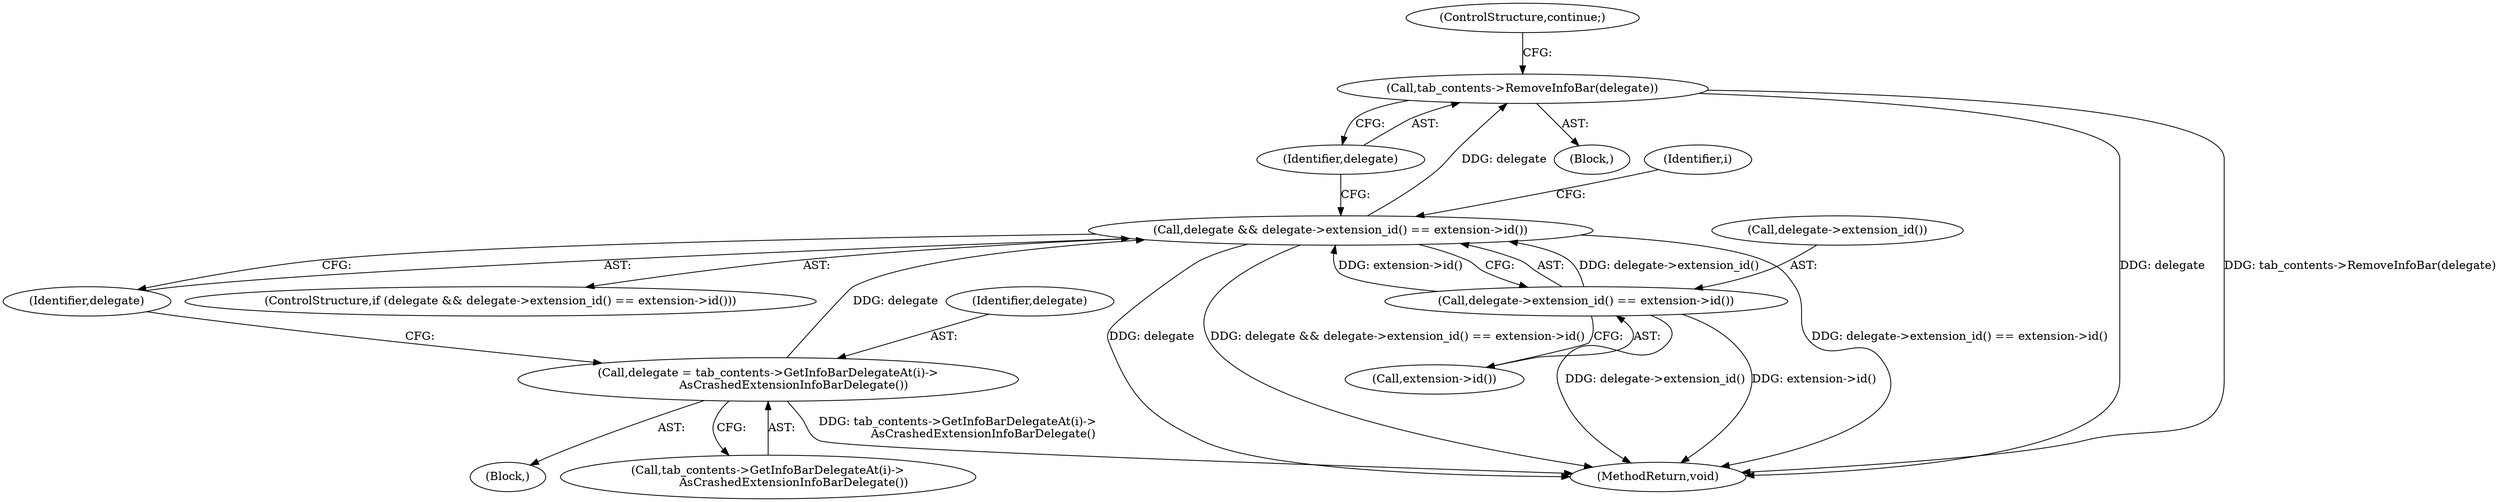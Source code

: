 digraph "0_Chrome_08f0d612f2a4039aaf6733d4e8d0a67614941378_1@API" {
"1000295" [label="(Call,tab_contents->RemoveInfoBar(delegate))"];
"1000289" [label="(Call,delegate && delegate->extension_id() == extension->id())"];
"1000285" [label="(Call,delegate = tab_contents->GetInfoBarDelegateAt(i)->\n              AsCrashedExtensionInfoBarDelegate())"];
"1000291" [label="(Call,delegate->extension_id() == extension->id())"];
"1000285" [label="(Call,delegate = tab_contents->GetInfoBarDelegateAt(i)->\n              AsCrashedExtensionInfoBarDelegate())"];
"1000288" [label="(ControlStructure,if (delegate && delegate->extension_id() == extension->id()))"];
"1000295" [label="(Call,tab_contents->RemoveInfoBar(delegate))"];
"1000297" [label="(ControlStructure,continue;)"];
"1000286" [label="(Identifier,delegate)"];
"1000290" [label="(Identifier,delegate)"];
"1000296" [label="(Identifier,delegate)"];
"1000292" [label="(Call,delegate->extension_id())"];
"1000294" [label="(Block,)"];
"1000287" [label="(Call,tab_contents->GetInfoBarDelegateAt(i)->\n              AsCrashedExtensionInfoBarDelegate())"];
"1000284" [label="(Block,)"];
"1000293" [label="(Call,extension->id())"];
"1000410" [label="(MethodReturn,void)"];
"1000291" [label="(Call,delegate->extension_id() == extension->id())"];
"1000299" [label="(Identifier,i)"];
"1000289" [label="(Call,delegate && delegate->extension_id() == extension->id())"];
"1000295" -> "1000294"  [label="AST: "];
"1000295" -> "1000296"  [label="CFG: "];
"1000296" -> "1000295"  [label="AST: "];
"1000297" -> "1000295"  [label="CFG: "];
"1000295" -> "1000410"  [label="DDG: delegate"];
"1000295" -> "1000410"  [label="DDG: tab_contents->RemoveInfoBar(delegate)"];
"1000289" -> "1000295"  [label="DDG: delegate"];
"1000289" -> "1000288"  [label="AST: "];
"1000289" -> "1000290"  [label="CFG: "];
"1000289" -> "1000291"  [label="CFG: "];
"1000290" -> "1000289"  [label="AST: "];
"1000291" -> "1000289"  [label="AST: "];
"1000296" -> "1000289"  [label="CFG: "];
"1000299" -> "1000289"  [label="CFG: "];
"1000289" -> "1000410"  [label="DDG: delegate->extension_id() == extension->id()"];
"1000289" -> "1000410"  [label="DDG: delegate"];
"1000289" -> "1000410"  [label="DDG: delegate && delegate->extension_id() == extension->id()"];
"1000285" -> "1000289"  [label="DDG: delegate"];
"1000291" -> "1000289"  [label="DDG: delegate->extension_id()"];
"1000291" -> "1000289"  [label="DDG: extension->id()"];
"1000285" -> "1000284"  [label="AST: "];
"1000285" -> "1000287"  [label="CFG: "];
"1000286" -> "1000285"  [label="AST: "];
"1000287" -> "1000285"  [label="AST: "];
"1000290" -> "1000285"  [label="CFG: "];
"1000285" -> "1000410"  [label="DDG: tab_contents->GetInfoBarDelegateAt(i)->\n              AsCrashedExtensionInfoBarDelegate()"];
"1000291" -> "1000293"  [label="CFG: "];
"1000292" -> "1000291"  [label="AST: "];
"1000293" -> "1000291"  [label="AST: "];
"1000291" -> "1000410"  [label="DDG: delegate->extension_id()"];
"1000291" -> "1000410"  [label="DDG: extension->id()"];
}
